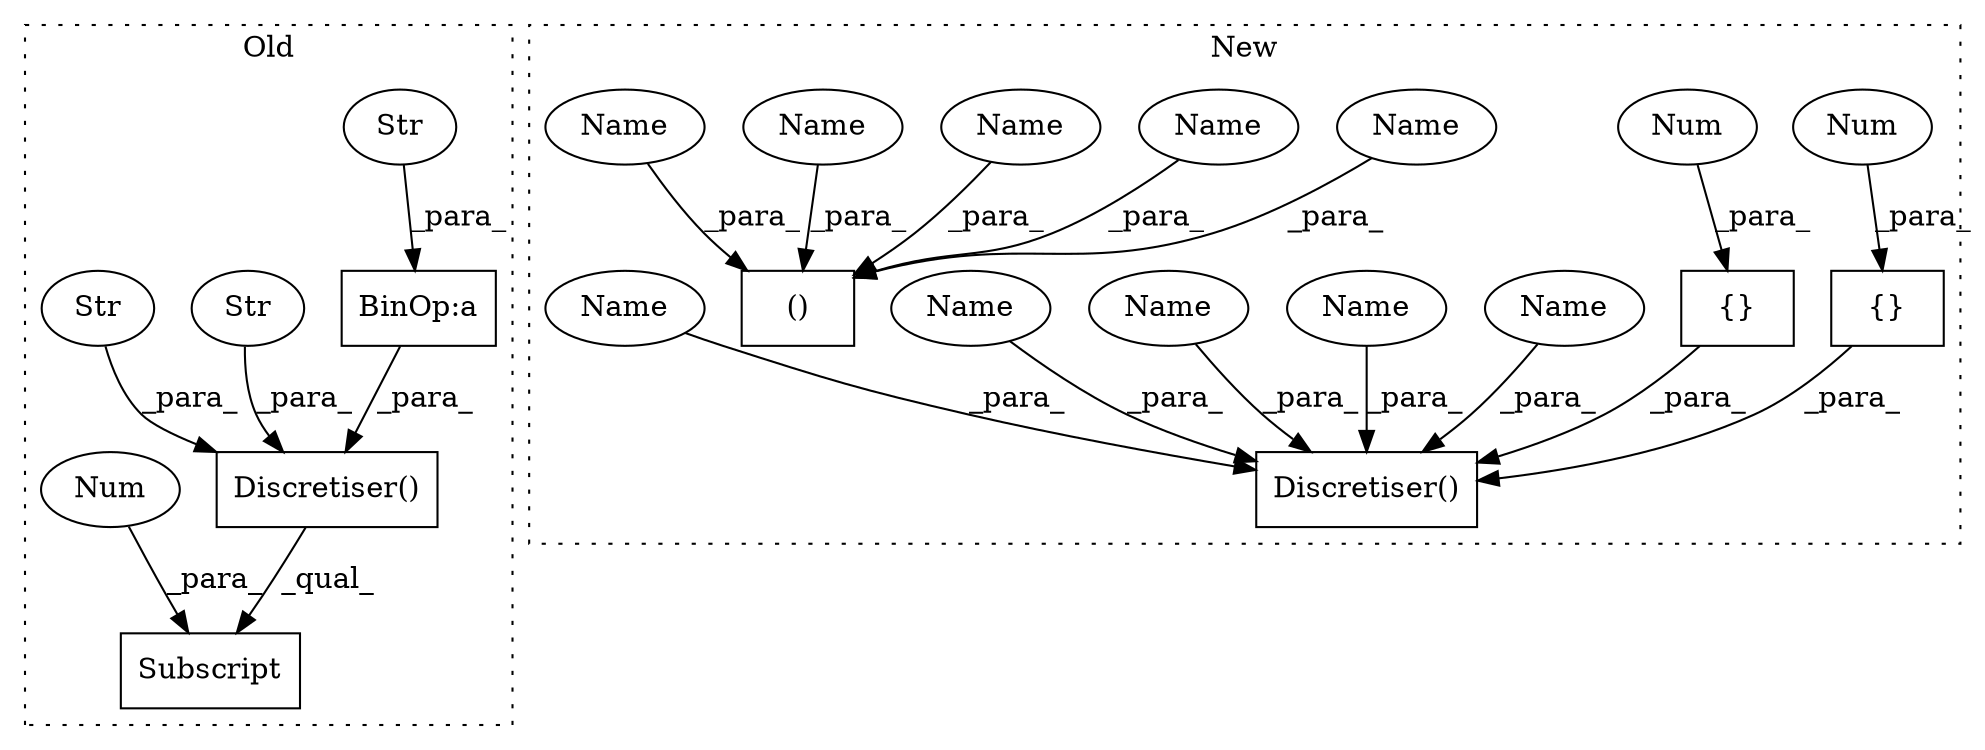 digraph G {
subgraph cluster0 {
1 [label="Subscript" a="63" s="2652,0" l="17,0" shape="box"];
3 [label="BinOp:a" a="82" s="2386" l="8" shape="box"];
5 [label="Str" a="66" s="2394" l="12" shape="ellipse"];
6 [label="Discretiser()" a="75" s="2340,2436" l="23,1" shape="box"];
7 [label="Str" a="66" s="2408" l="13" shape="ellipse"];
8 [label="Str" a="66" s="2423" l="13" shape="ellipse"];
9 [label="Num" a="76" s="2667" l="1" shape="ellipse"];
label = "Old";
style="dotted";
}
subgraph cluster1 {
2 [label="Discretiser()" a="75" s="2436,2528" l="23,1" shape="box"];
4 [label="{}" a="59" s="2500,2512" l="1,0" shape="box"];
10 [label="Num" a="76" s="2505" l="1" shape="ellipse"];
11 [label="{}" a="59" s="2515,2527" l="1,0" shape="box"];
12 [label="()" a="54" s="2349" l="31" shape="box"];
13 [label="Num" a="76" s="2518" l="1" shape="ellipse"];
14 [label="Name" a="87" s="2370" l="4" shape="ellipse"];
15 [label="Name" a="87" s="2488" l="4" shape="ellipse"];
16 [label="Name" a="87" s="2481" l="5" shape="ellipse"];
17 [label="Name" a="87" s="2363" l="5" shape="ellipse"];
18 [label="Name" a="87" s="2469" l="10" shape="ellipse"];
19 [label="Name" a="87" s="2351" l="10" shape="ellipse"];
20 [label="Name" a="87" s="2494" l="4" shape="ellipse"];
21 [label="Name" a="87" s="2376" l="4" shape="ellipse"];
22 [label="Name" a="87" s="2341" l="8" shape="ellipse"];
23 [label="Name" a="87" s="2459" l="8" shape="ellipse"];
label = "New";
style="dotted";
}
3 -> 6 [label="_para_"];
4 -> 2 [label="_para_"];
5 -> 3 [label="_para_"];
6 -> 1 [label="_qual_"];
7 -> 6 [label="_para_"];
8 -> 6 [label="_para_"];
9 -> 1 [label="_para_"];
10 -> 4 [label="_para_"];
11 -> 2 [label="_para_"];
13 -> 11 [label="_para_"];
14 -> 12 [label="_para_"];
15 -> 2 [label="_para_"];
16 -> 2 [label="_para_"];
17 -> 12 [label="_para_"];
18 -> 2 [label="_para_"];
19 -> 12 [label="_para_"];
20 -> 2 [label="_para_"];
21 -> 12 [label="_para_"];
22 -> 12 [label="_para_"];
23 -> 2 [label="_para_"];
}